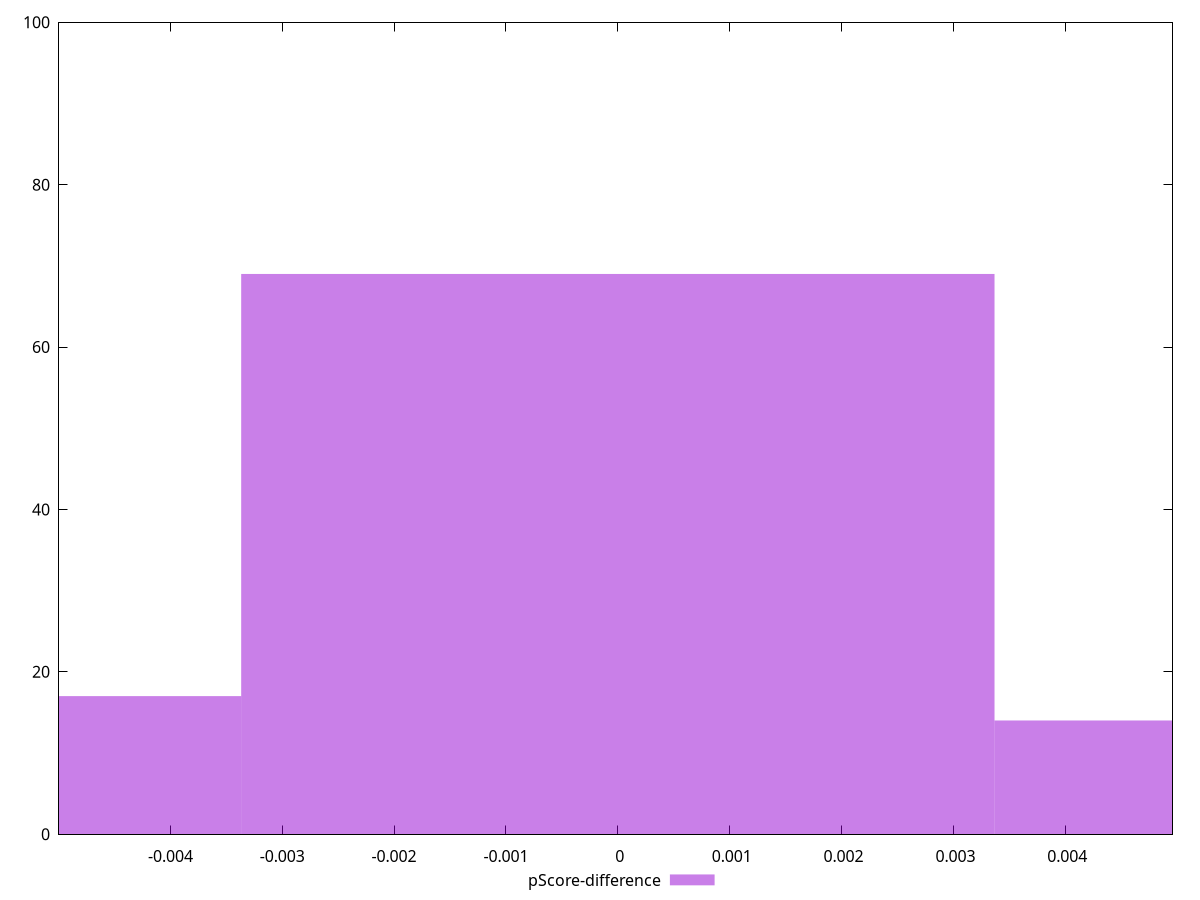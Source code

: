reset

$pScoreDifference <<EOF
0 69
0.006734005263397984 14
-0.006734005263397984 17
EOF

set key outside below
set boxwidth 0.006734005263397984
set xrange [-0.004995574405224579:0.0049579673787713]
set yrange [0:100]
set trange [0:100]
set style fill transparent solid 0.5 noborder
set terminal svg size 640, 490 enhanced background rgb 'white'
set output "reports/report_00028_2021-02-24T12-49-42.674Z/first-contentful-paint/samples/astro/pScore-difference/histogram.svg"

plot $pScoreDifference title "pScore-difference" with boxes

reset
